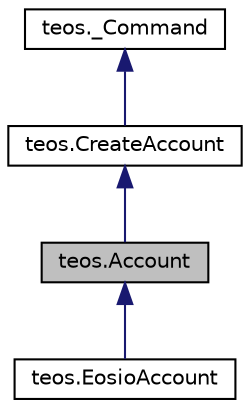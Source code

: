 digraph "teos.Account"
{
  edge [fontname="Helvetica",fontsize="10",labelfontname="Helvetica",labelfontsize="10"];
  node [fontname="Helvetica",fontsize="10",shape=record];
  Node0 [label="teos.Account",height=0.2,width=0.4,color="black", fillcolor="grey75", style="filled", fontcolor="black"];
  Node1 -> Node0 [dir="back",color="midnightblue",fontsize="10",style="solid"];
  Node1 [label="teos.CreateAccount",height=0.2,width=0.4,color="black", fillcolor="white", style="filled",URL="$classteos_1_1CreateAccount.html"];
  Node2 -> Node1 [dir="back",color="midnightblue",fontsize="10",style="solid"];
  Node2 [label="teos._Command",height=0.2,width=0.4,color="black", fillcolor="white", style="filled",URL="$classteos_1_1__Command.html",tooltip="teos commands "];
  Node0 -> Node3 [dir="back",color="midnightblue",fontsize="10",style="solid"];
  Node3 [label="teos.EosioAccount",height=0.2,width=0.4,color="black", fillcolor="white", style="filled",URL="$classteos_1_1EosioAccount.html"];
}
